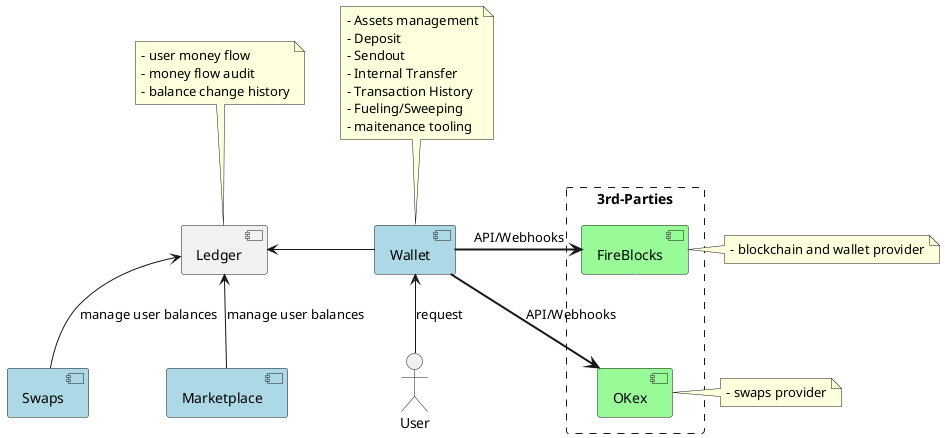 @@startuml


:User: as u

rectangle "3rd-Parties" #line.dashed {
    component "FireBlocks" as f #palegreen
    component "OKex" as o #palegreen
}

skinparam rectangle {
    from up to down
}

component "Marketplace" as marketplace #LightBlue
component "Swaps" as swaps #LightBlue
component "Wallet" as wallet #LightBlue
component "Ledger" as ledger

note top of wallet
- Assets management
- Deposit
- Sendout
- Internal Transfer
- Transaction History
- Fueling/Sweeping
- maitenance tooling
end note

note top of ledger
- user money flow
- money flow audit
- balance change history
end note

note right of o
- swaps provider
end note

note right of f
- blockchain and wallet provider
end note

u -up-> wallet: request
wallet -left-> ledger

' small hack to hame boxies vertical order
f .. o #white

wallet => f: API/Webhooks
wallet => o: API/Webhooks

marketplace -up-> ledger: manage user balances
swaps -up-> ledger: manage user balances

@@enduml